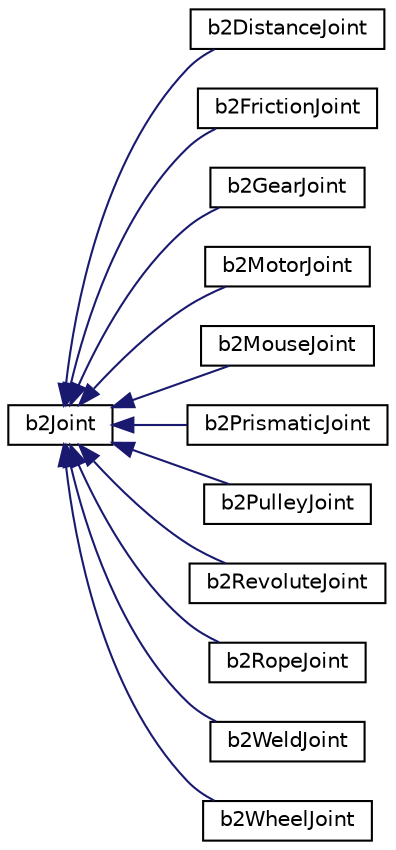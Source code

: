 digraph "Graphical Class Hierarchy"
{
  edge [fontname="Helvetica",fontsize="10",labelfontname="Helvetica",labelfontsize="10"];
  node [fontname="Helvetica",fontsize="10",shape=record];
  rankdir="LR";
  Node0 [label="b2Joint",height=0.2,width=0.4,color="black", fillcolor="white", style="filled",URL="$classb2Joint.html"];
  Node0 -> Node1 [dir="back",color="midnightblue",fontsize="10",style="solid",fontname="Helvetica"];
  Node1 [label="b2DistanceJoint",height=0.2,width=0.4,color="black", fillcolor="white", style="filled",URL="$classb2DistanceJoint.html"];
  Node0 -> Node2 [dir="back",color="midnightblue",fontsize="10",style="solid",fontname="Helvetica"];
  Node2 [label="b2FrictionJoint",height=0.2,width=0.4,color="black", fillcolor="white", style="filled",URL="$classb2FrictionJoint.html"];
  Node0 -> Node3 [dir="back",color="midnightblue",fontsize="10",style="solid",fontname="Helvetica"];
  Node3 [label="b2GearJoint",height=0.2,width=0.4,color="black", fillcolor="white", style="filled",URL="$classb2GearJoint.html"];
  Node0 -> Node4 [dir="back",color="midnightblue",fontsize="10",style="solid",fontname="Helvetica"];
  Node4 [label="b2MotorJoint",height=0.2,width=0.4,color="black", fillcolor="white", style="filled",URL="$classb2MotorJoint.html"];
  Node0 -> Node5 [dir="back",color="midnightblue",fontsize="10",style="solid",fontname="Helvetica"];
  Node5 [label="b2MouseJoint",height=0.2,width=0.4,color="black", fillcolor="white", style="filled",URL="$classb2MouseJoint.html"];
  Node0 -> Node6 [dir="back",color="midnightblue",fontsize="10",style="solid",fontname="Helvetica"];
  Node6 [label="b2PrismaticJoint",height=0.2,width=0.4,color="black", fillcolor="white", style="filled",URL="$classb2PrismaticJoint.html"];
  Node0 -> Node7 [dir="back",color="midnightblue",fontsize="10",style="solid",fontname="Helvetica"];
  Node7 [label="b2PulleyJoint",height=0.2,width=0.4,color="black", fillcolor="white", style="filled",URL="$classb2PulleyJoint.html"];
  Node0 -> Node8 [dir="back",color="midnightblue",fontsize="10",style="solid",fontname="Helvetica"];
  Node8 [label="b2RevoluteJoint",height=0.2,width=0.4,color="black", fillcolor="white", style="filled",URL="$classb2RevoluteJoint.html"];
  Node0 -> Node9 [dir="back",color="midnightblue",fontsize="10",style="solid",fontname="Helvetica"];
  Node9 [label="b2RopeJoint",height=0.2,width=0.4,color="black", fillcolor="white", style="filled",URL="$classb2RopeJoint.html"];
  Node0 -> Node10 [dir="back",color="midnightblue",fontsize="10",style="solid",fontname="Helvetica"];
  Node10 [label="b2WeldJoint",height=0.2,width=0.4,color="black", fillcolor="white", style="filled",URL="$classb2WeldJoint.html"];
  Node0 -> Node11 [dir="back",color="midnightblue",fontsize="10",style="solid",fontname="Helvetica"];
  Node11 [label="b2WheelJoint",height=0.2,width=0.4,color="black", fillcolor="white", style="filled",URL="$classb2WheelJoint.html"];
}
